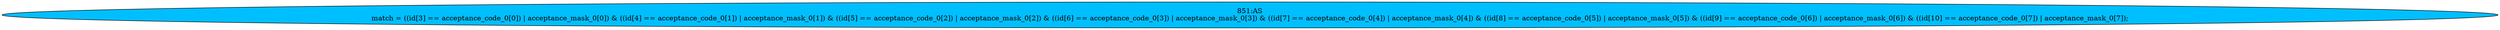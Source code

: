 strict digraph "" {
	node [label="\N"];
	"851:AS"	 [ast="<pyverilog.vparser.ast.Assign object at 0x7f44f6bbd9d0>",
		def_var="['match']",
		fillcolor=deepskyblue,
		label="851:AS
match = ((id[3] == acceptance_code_0[0]) | acceptance_mask_0[0]) & ((id[4] == acceptance_code_0[1]) | acceptance_mask_0[1]) & ((\
id[5] == acceptance_code_0[2]) | acceptance_mask_0[2]) & ((id[6] == acceptance_code_0[3]) | acceptance_mask_0[3]) & ((id[7] == acceptance_\
code_0[4]) | acceptance_mask_0[4]) & ((id[8] == acceptance_code_0[5]) | acceptance_mask_0[5]) & ((id[9] == acceptance_code_0[6]) | \
acceptance_mask_0[6]) & ((id[10] == acceptance_code_0[7]) | acceptance_mask_0[7]);",
		statements="[]",
		style=filled,
		typ=Assign,
		use_var="['id', 'acceptance_code_0', 'acceptance_mask_0', 'id', 'acceptance_code_0', 'acceptance_mask_0', 'id', 'acceptance_code_0', 'acceptance_\
mask_0', 'id', 'acceptance_code_0', 'acceptance_mask_0', 'id', 'acceptance_code_0', 'acceptance_mask_0', 'id', 'acceptance_code_\
0', 'acceptance_mask_0', 'id', 'acceptance_code_0', 'acceptance_mask_0', 'id', 'acceptance_code_0', 'acceptance_mask_0']"];
}
